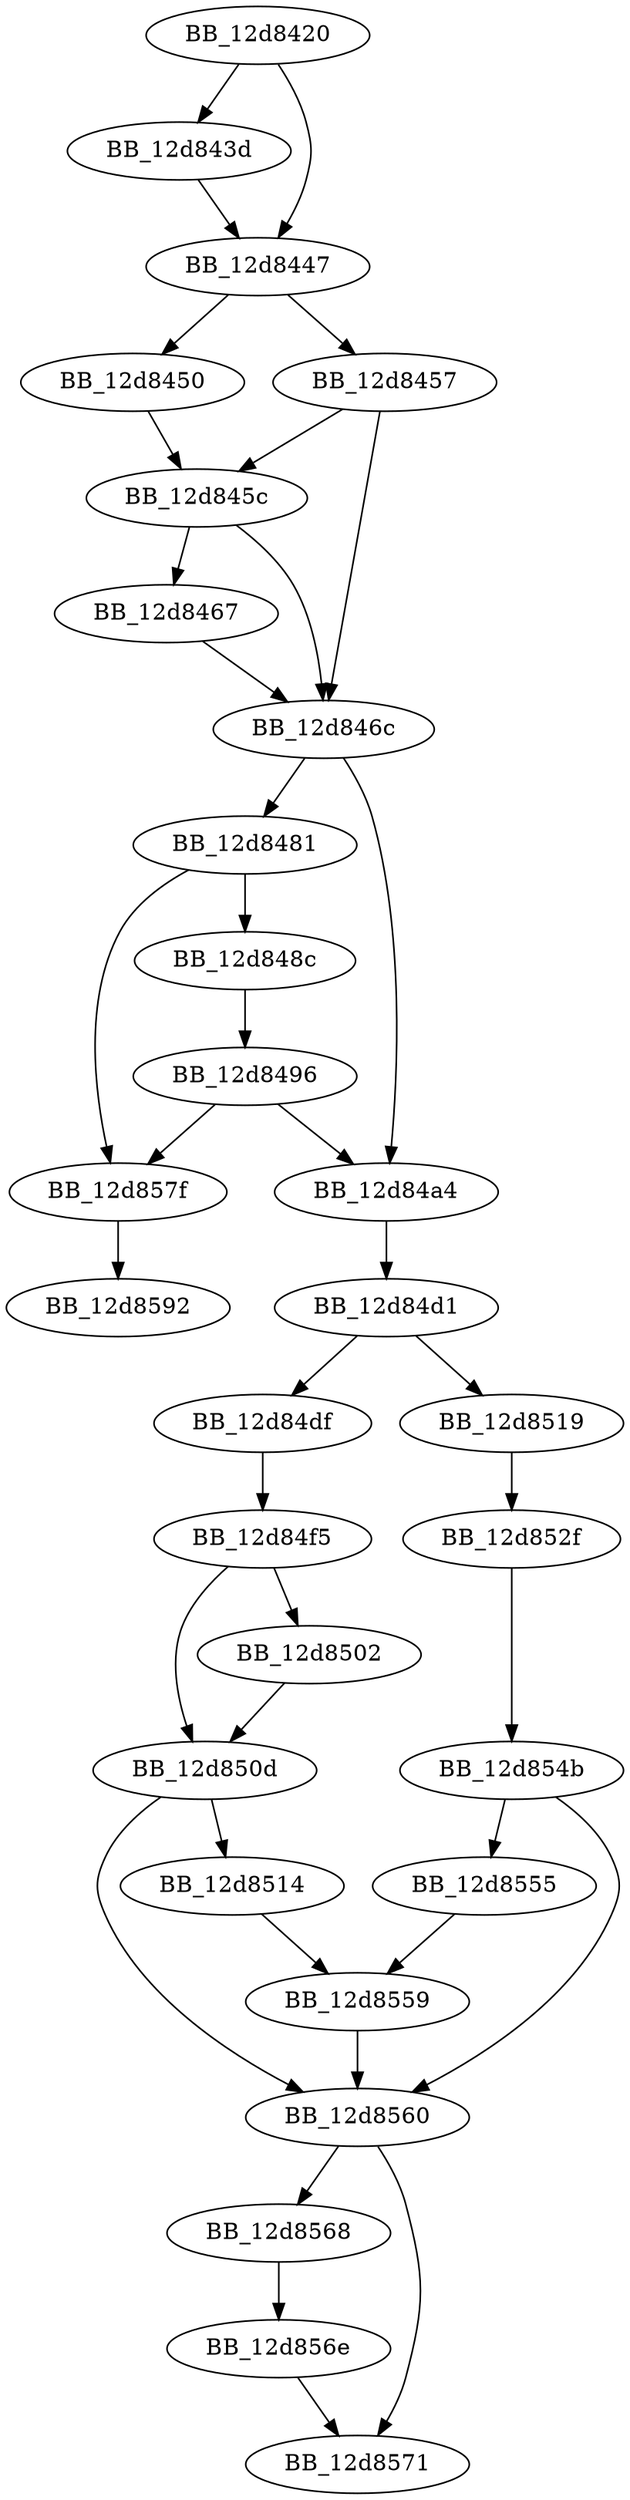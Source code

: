 DiGraph sub_12D8420{
BB_12d8420->BB_12d843d
BB_12d8420->BB_12d8447
BB_12d843d->BB_12d8447
BB_12d8447->BB_12d8450
BB_12d8447->BB_12d8457
BB_12d8450->BB_12d845c
BB_12d8457->BB_12d845c
BB_12d8457->BB_12d846c
BB_12d845c->BB_12d8467
BB_12d845c->BB_12d846c
BB_12d8467->BB_12d846c
BB_12d846c->BB_12d8481
BB_12d846c->BB_12d84a4
BB_12d8481->BB_12d848c
BB_12d8481->BB_12d857f
BB_12d848c->BB_12d8496
BB_12d8496->BB_12d84a4
BB_12d8496->BB_12d857f
BB_12d84a4->BB_12d84d1
BB_12d84d1->BB_12d84df
BB_12d84d1->BB_12d8519
BB_12d84df->BB_12d84f5
BB_12d84f5->BB_12d8502
BB_12d84f5->BB_12d850d
BB_12d8502->BB_12d850d
BB_12d850d->BB_12d8514
BB_12d850d->BB_12d8560
BB_12d8514->BB_12d8559
BB_12d8519->BB_12d852f
BB_12d852f->BB_12d854b
BB_12d854b->BB_12d8555
BB_12d854b->BB_12d8560
BB_12d8555->BB_12d8559
BB_12d8559->BB_12d8560
BB_12d8560->BB_12d8568
BB_12d8560->BB_12d8571
BB_12d8568->BB_12d856e
BB_12d856e->BB_12d8571
BB_12d857f->BB_12d8592
}
